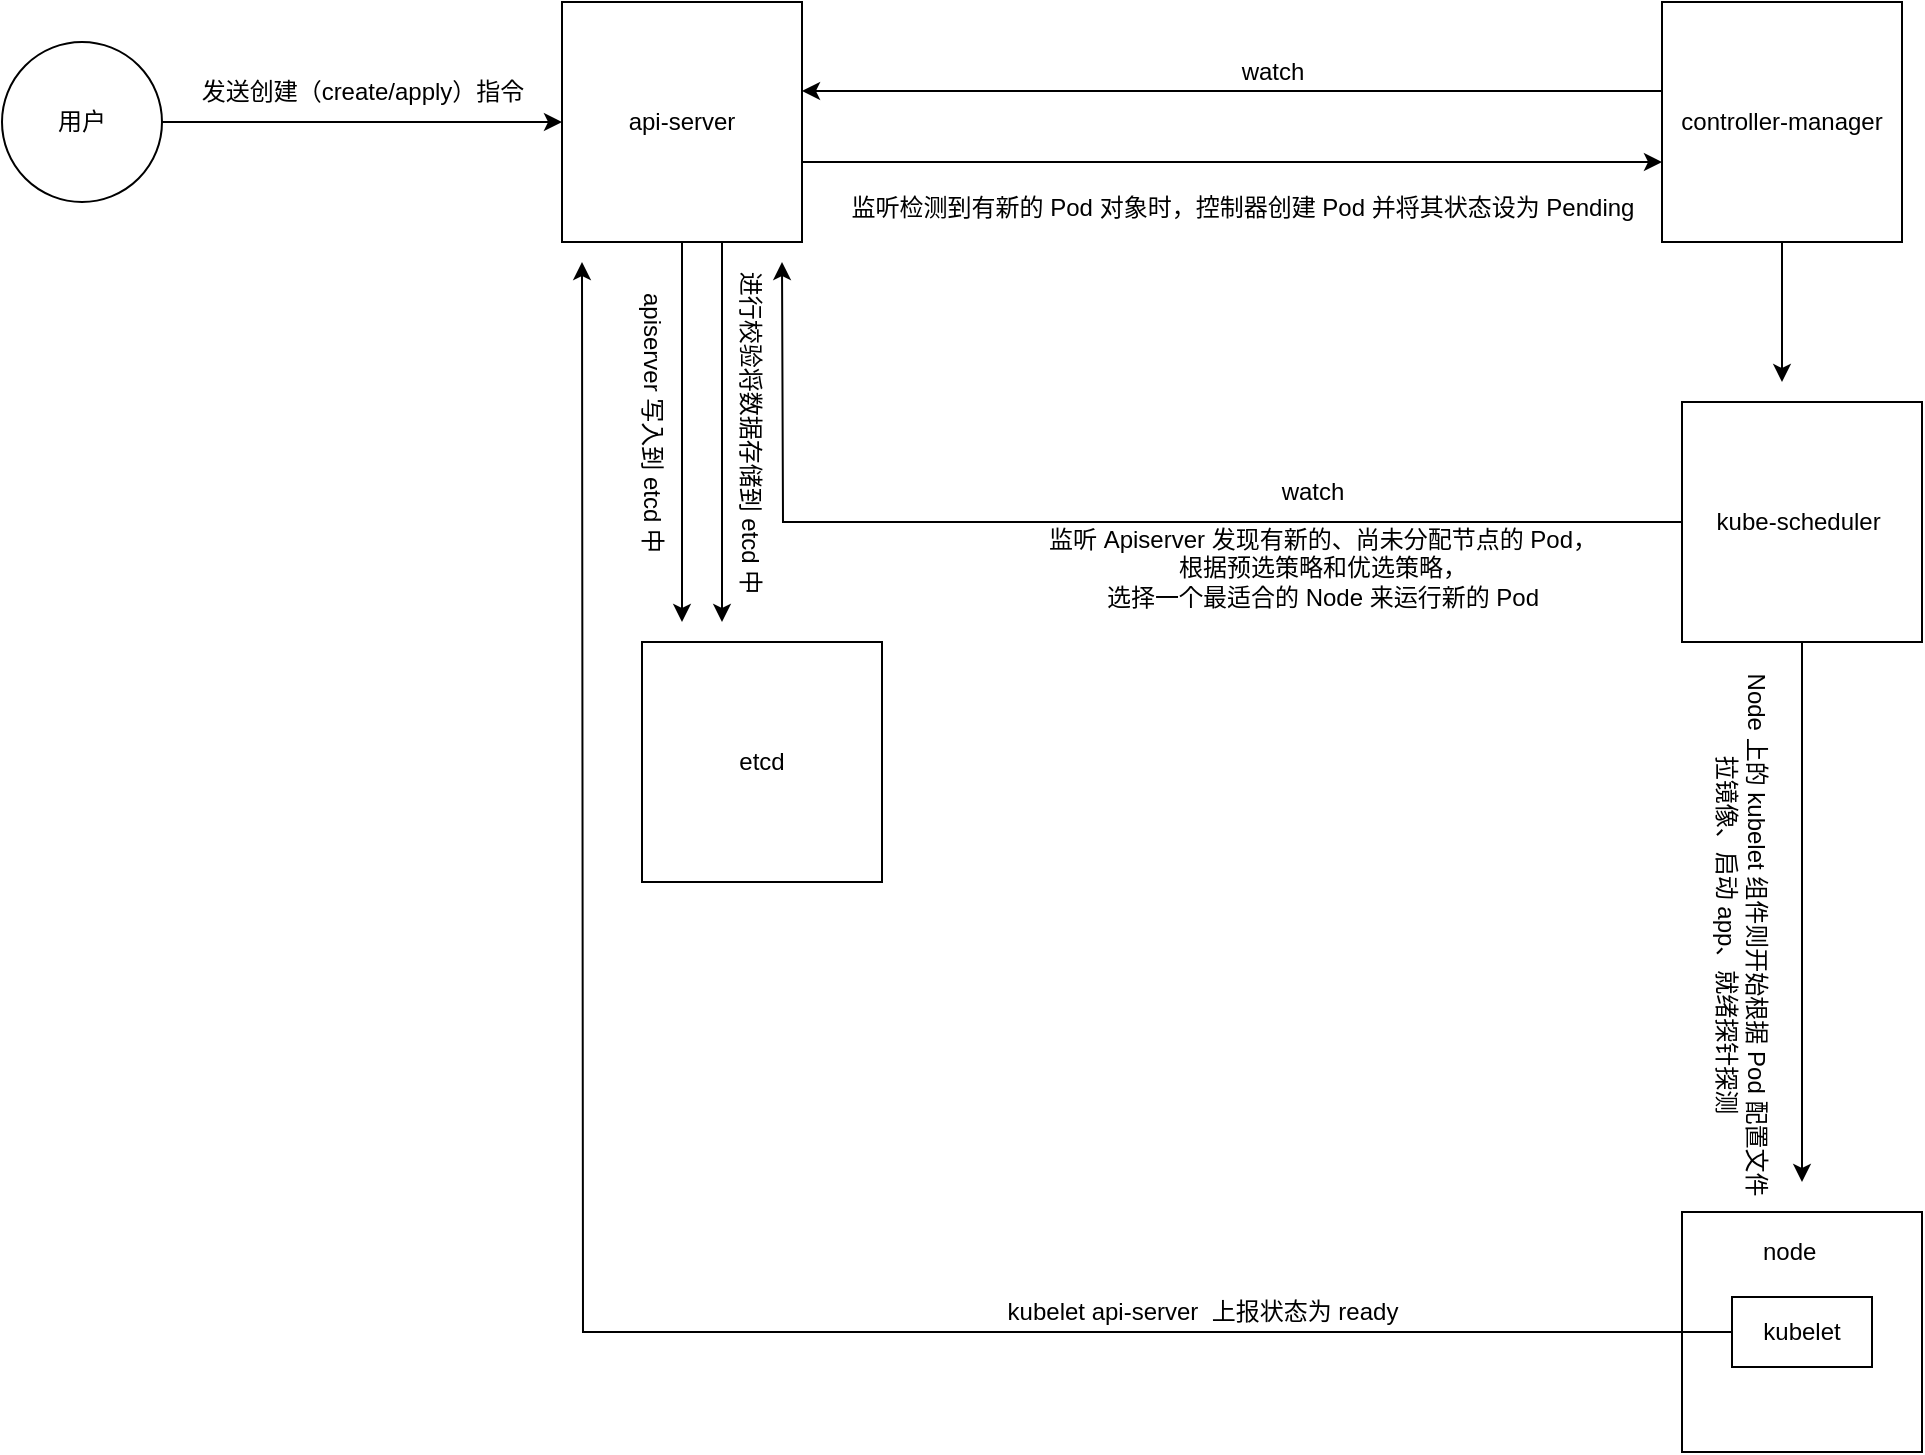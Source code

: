 <mxfile version="24.7.13">
  <diagram name="第 1 页" id="8J_ypIUxbjQtIbSlb3ZD">
    <mxGraphModel dx="1363" dy="846" grid="1" gridSize="10" guides="1" tooltips="1" connect="1" arrows="1" fold="1" page="1" pageScale="1" pageWidth="827" pageHeight="1169" math="0" shadow="0">
      <root>
        <mxCell id="0" />
        <mxCell id="1" parent="0" />
        <mxCell id="-SyxFA2cnBJX_qCz__s2-7" style="edgeStyle=orthogonalEdgeStyle;rounded=0;orthogonalLoop=1;jettySize=auto;html=1;entryX=0;entryY=0.5;entryDx=0;entryDy=0;" edge="1" parent="1" source="-SyxFA2cnBJX_qCz__s2-1" target="-SyxFA2cnBJX_qCz__s2-2">
          <mxGeometry relative="1" as="geometry" />
        </mxCell>
        <mxCell id="-SyxFA2cnBJX_qCz__s2-1" value="用户" style="ellipse;whiteSpace=wrap;html=1;aspect=fixed;" vertex="1" parent="1">
          <mxGeometry x="40" y="220" width="80" height="80" as="geometry" />
        </mxCell>
        <mxCell id="-SyxFA2cnBJX_qCz__s2-27" style="edgeStyle=orthogonalEdgeStyle;rounded=0;orthogonalLoop=1;jettySize=auto;html=1;" edge="1" parent="1">
          <mxGeometry relative="1" as="geometry">
            <mxPoint x="440" y="280" as="sourcePoint" />
            <mxPoint x="870" y="280" as="targetPoint" />
          </mxGeometry>
        </mxCell>
        <mxCell id="-SyxFA2cnBJX_qCz__s2-48" style="edgeStyle=orthogonalEdgeStyle;rounded=0;orthogonalLoop=1;jettySize=auto;html=1;" edge="1" parent="1">
          <mxGeometry relative="1" as="geometry">
            <mxPoint x="400" y="510" as="targetPoint" />
            <mxPoint x="400" y="320" as="sourcePoint" />
          </mxGeometry>
        </mxCell>
        <mxCell id="-SyxFA2cnBJX_qCz__s2-51" style="edgeStyle=orthogonalEdgeStyle;rounded=0;orthogonalLoop=1;jettySize=auto;html=1;" edge="1" parent="1" source="-SyxFA2cnBJX_qCz__s2-2">
          <mxGeometry relative="1" as="geometry">
            <mxPoint x="380" y="510" as="targetPoint" />
          </mxGeometry>
        </mxCell>
        <mxCell id="-SyxFA2cnBJX_qCz__s2-2" value="api-server" style="whiteSpace=wrap;html=1;aspect=fixed;" vertex="1" parent="1">
          <mxGeometry x="320" y="200" width="120" height="120" as="geometry" />
        </mxCell>
        <mxCell id="-SyxFA2cnBJX_qCz__s2-9" style="edgeStyle=orthogonalEdgeStyle;rounded=0;orthogonalLoop=1;jettySize=auto;html=1;entryX=1;entryY=0.5;entryDx=0;entryDy=0;" edge="1" parent="1">
          <mxGeometry relative="1" as="geometry">
            <mxPoint x="870" y="244.5" as="sourcePoint" />
            <mxPoint x="440" y="244.5" as="targetPoint" />
          </mxGeometry>
        </mxCell>
        <mxCell id="-SyxFA2cnBJX_qCz__s2-55" style="edgeStyle=orthogonalEdgeStyle;rounded=0;orthogonalLoop=1;jettySize=auto;html=1;" edge="1" parent="1" source="-SyxFA2cnBJX_qCz__s2-3">
          <mxGeometry relative="1" as="geometry">
            <mxPoint x="930" y="390" as="targetPoint" />
          </mxGeometry>
        </mxCell>
        <mxCell id="-SyxFA2cnBJX_qCz__s2-3" value="controller-manager" style="whiteSpace=wrap;html=1;aspect=fixed;" vertex="1" parent="1">
          <mxGeometry x="870" y="200" width="120" height="120" as="geometry" />
        </mxCell>
        <mxCell id="-SyxFA2cnBJX_qCz__s2-4" value="etcd" style="whiteSpace=wrap;html=1;aspect=fixed;" vertex="1" parent="1">
          <mxGeometry x="360" y="520" width="120" height="120" as="geometry" />
        </mxCell>
        <mxCell id="-SyxFA2cnBJX_qCz__s2-40" style="edgeStyle=orthogonalEdgeStyle;rounded=0;orthogonalLoop=1;jettySize=auto;html=1;" edge="1" parent="1" source="-SyxFA2cnBJX_qCz__s2-5">
          <mxGeometry relative="1" as="geometry">
            <mxPoint x="430" y="330" as="targetPoint" />
          </mxGeometry>
        </mxCell>
        <mxCell id="-SyxFA2cnBJX_qCz__s2-5" value="kube-scheduler&amp;nbsp;" style="whiteSpace=wrap;html=1;aspect=fixed;" vertex="1" parent="1">
          <mxGeometry x="880" y="400" width="120" height="120" as="geometry" />
        </mxCell>
        <mxCell id="-SyxFA2cnBJX_qCz__s2-19" value="发送创建（create/apply）指令" style="text;html=1;align=center;verticalAlign=middle;resizable=0;points=[];autosize=1;strokeColor=none;fillColor=none;" vertex="1" parent="1">
          <mxGeometry x="130" y="230" width="180" height="30" as="geometry" />
        </mxCell>
        <mxCell id="-SyxFA2cnBJX_qCz__s2-21" value="进行校验将数据存储到 etcd 中" style="text;html=1;align=center;verticalAlign=middle;resizable=0;points=[];autosize=1;strokeColor=none;fillColor=none;rotation=90;" vertex="1" parent="1">
          <mxGeometry x="324" y="400" width="180" height="30" as="geometry" />
        </mxCell>
        <mxCell id="-SyxFA2cnBJX_qCz__s2-22" value="watch" style="text;html=1;align=center;verticalAlign=middle;resizable=0;points=[];autosize=1;strokeColor=none;fillColor=none;" vertex="1" parent="1">
          <mxGeometry x="650" y="220" width="50" height="30" as="geometry" />
        </mxCell>
        <mxCell id="-SyxFA2cnBJX_qCz__s2-23" value="watch" style="text;html=1;align=center;verticalAlign=middle;resizable=0;points=[];autosize=1;strokeColor=none;fillColor=none;" vertex="1" parent="1">
          <mxGeometry x="670" y="430" width="50" height="30" as="geometry" />
        </mxCell>
        <mxCell id="-SyxFA2cnBJX_qCz__s2-28" value="监听检测到有新的 Pod 对象时，控制器创建 Pod 并将其状态设为 Pending" style="text;html=1;align=center;verticalAlign=middle;resizable=0;points=[];autosize=1;strokeColor=none;fillColor=none;" vertex="1" parent="1">
          <mxGeometry x="455" y="288" width="410" height="30" as="geometry" />
        </mxCell>
        <mxCell id="-SyxFA2cnBJX_qCz__s2-29" value="监听 Apiserver 发现有新的、尚未分配节点的 Pod，&lt;div&gt;根据预选策略和优选策略，&lt;/div&gt;&lt;div&gt;选择一个最适合的 Node 来运行新的 Pod&lt;/div&gt;" style="text;html=1;align=center;verticalAlign=middle;resizable=0;points=[];autosize=1;strokeColor=none;fillColor=none;" vertex="1" parent="1">
          <mxGeometry x="550" y="453" width="300" height="60" as="geometry" />
        </mxCell>
        <mxCell id="-SyxFA2cnBJX_qCz__s2-31" value="" style="whiteSpace=wrap;html=1;aspect=fixed;" vertex="1" parent="1">
          <mxGeometry x="880" y="805" width="120" height="120" as="geometry" />
        </mxCell>
        <mxCell id="-SyxFA2cnBJX_qCz__s2-35" value="Node 上的 kubelet 组件则开始根据 Pod 配置文件&lt;div&gt;拉镜像、启动 app、就绪探针探测&lt;/div&gt;" style="text;html=1;align=center;verticalAlign=middle;resizable=0;points=[];autosize=1;strokeColor=none;fillColor=none;rotation=90;" vertex="1" parent="1">
          <mxGeometry x="770" y="646" width="280" height="40" as="geometry" />
        </mxCell>
        <mxCell id="-SyxFA2cnBJX_qCz__s2-41" value="kubelet api-server&amp;nbsp; 上报状态为 ready" style="text;html=1;align=center;verticalAlign=middle;resizable=0;points=[];autosize=1;strokeColor=none;fillColor=none;" vertex="1" parent="1">
          <mxGeometry x="530" y="840" width="220" height="30" as="geometry" />
        </mxCell>
        <mxCell id="-SyxFA2cnBJX_qCz__s2-46" style="edgeStyle=orthogonalEdgeStyle;rounded=0;orthogonalLoop=1;jettySize=auto;html=1;exitX=0;exitY=0.5;exitDx=0;exitDy=0;" edge="1" parent="1" source="-SyxFA2cnBJX_qCz__s2-43">
          <mxGeometry relative="1" as="geometry">
            <mxPoint x="330" y="330" as="targetPoint" />
          </mxGeometry>
        </mxCell>
        <mxCell id="-SyxFA2cnBJX_qCz__s2-43" value="kubelet" style="rounded=0;whiteSpace=wrap;html=1;" vertex="1" parent="1">
          <mxGeometry x="905" y="847.5" width="70" height="35" as="geometry" />
        </mxCell>
        <mxCell id="-SyxFA2cnBJX_qCz__s2-44" value="&lt;span style=&quot;text-wrap: wrap;&quot;&gt;node&amp;nbsp;&lt;/span&gt;" style="text;html=1;align=center;verticalAlign=middle;resizable=0;points=[];autosize=1;strokeColor=none;fillColor=none;" vertex="1" parent="1">
          <mxGeometry x="910" y="810" width="50" height="30" as="geometry" />
        </mxCell>
        <mxCell id="-SyxFA2cnBJX_qCz__s2-52" value="apiserver 写入到 etcd 中" style="text;html=1;align=center;verticalAlign=middle;resizable=0;points=[];autosize=1;strokeColor=none;fillColor=none;rotation=90;" vertex="1" parent="1">
          <mxGeometry x="290" y="395" width="150" height="30" as="geometry" />
        </mxCell>
        <mxCell id="-SyxFA2cnBJX_qCz__s2-54" style="edgeStyle=orthogonalEdgeStyle;rounded=0;orthogonalLoop=1;jettySize=auto;html=1;" edge="1" parent="1" source="-SyxFA2cnBJX_qCz__s2-5">
          <mxGeometry relative="1" as="geometry">
            <mxPoint x="940" y="790" as="targetPoint" />
          </mxGeometry>
        </mxCell>
      </root>
    </mxGraphModel>
  </diagram>
</mxfile>

